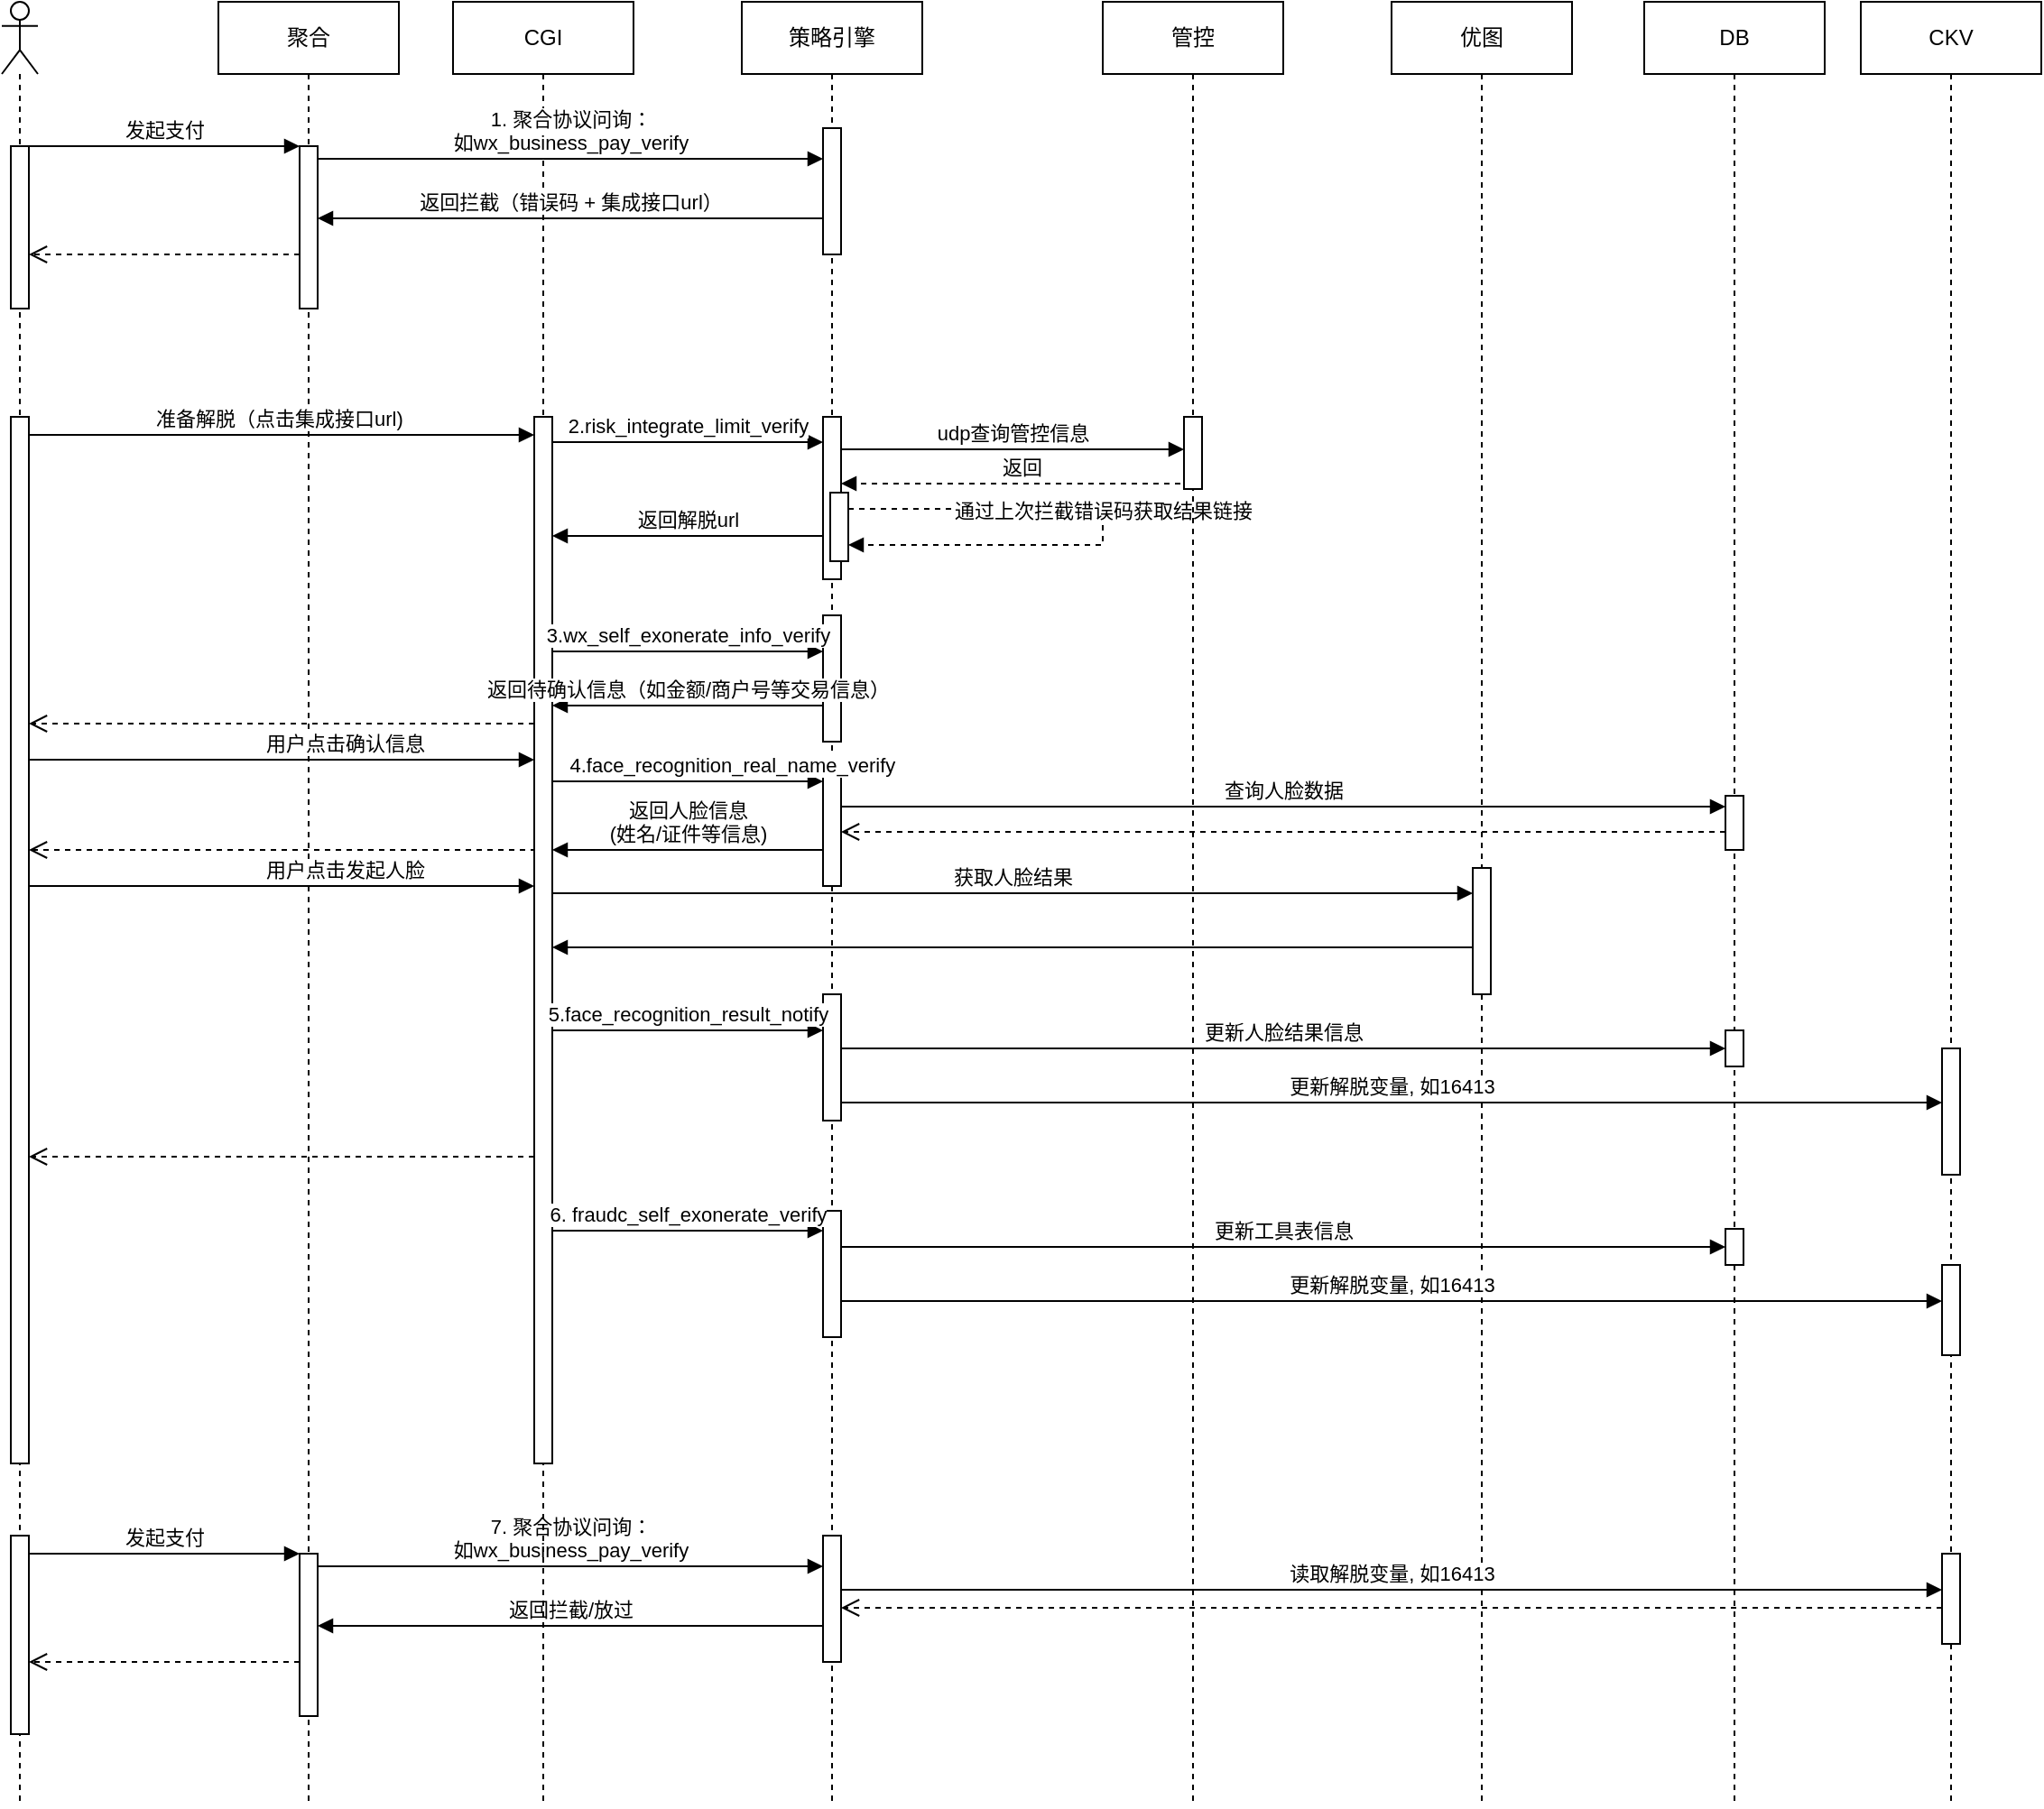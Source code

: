<mxfile version="21.1.1" type="github">
  <diagram name="Page-1" id="2YBvvXClWsGukQMizWep">
    <mxGraphModel dx="2020" dy="1042" grid="1" gridSize="10" guides="1" tooltips="1" connect="1" arrows="1" fold="1" page="1" pageScale="1" pageWidth="850" pageHeight="1100" math="0" shadow="0">
      <root>
        <mxCell id="0" />
        <mxCell id="1" parent="0" />
        <mxCell id="7k-lvp4XkaIvdBZKLIx3-6" value="" style="shape=umlLifeline;perimeter=lifelinePerimeter;whiteSpace=wrap;html=1;container=1;dropTarget=0;collapsible=0;recursiveResize=0;outlineConnect=0;portConstraint=eastwest;newEdgeStyle={&quot;edgeStyle&quot;:&quot;elbowEdgeStyle&quot;,&quot;elbow&quot;:&quot;vertical&quot;,&quot;curved&quot;:0,&quot;rounded&quot;:0};participant=umlActor;" parent="1" vertex="1">
          <mxGeometry x="90" y="40" width="20" height="1000" as="geometry" />
        </mxCell>
        <mxCell id="7k-lvp4XkaIvdBZKLIx3-7" value="" style="html=1;points=[];perimeter=orthogonalPerimeter;outlineConnect=0;targetShapes=umlLifeline;portConstraint=eastwest;newEdgeStyle={&quot;edgeStyle&quot;:&quot;elbowEdgeStyle&quot;,&quot;elbow&quot;:&quot;vertical&quot;,&quot;curved&quot;:0,&quot;rounded&quot;:0};" parent="7k-lvp4XkaIvdBZKLIx3-6" vertex="1">
          <mxGeometry x="5" y="80" width="10" height="90" as="geometry" />
        </mxCell>
        <mxCell id="hi3D_tC1tFswLXesbzHT-98" value="策略引擎" style="shape=umlLifeline;perimeter=lifelinePerimeter;whiteSpace=wrap;html=1;container=0;dropTarget=0;collapsible=0;recursiveResize=0;outlineConnect=0;portConstraint=eastwest;newEdgeStyle={&quot;edgeStyle&quot;:&quot;elbowEdgeStyle&quot;,&quot;elbow&quot;:&quot;vertical&quot;,&quot;curved&quot;:0,&quot;rounded&quot;:0};" parent="1" vertex="1">
          <mxGeometry x="500" y="40" width="100" height="1000" as="geometry" />
        </mxCell>
        <mxCell id="hi3D_tC1tFswLXesbzHT-99" value="" style="html=1;points=[];perimeter=orthogonalPerimeter;outlineConnect=0;targetShapes=umlLifeline;portConstraint=eastwest;newEdgeStyle={&quot;edgeStyle&quot;:&quot;elbowEdgeStyle&quot;,&quot;elbow&quot;:&quot;vertical&quot;,&quot;curved&quot;:0,&quot;rounded&quot;:0};" parent="hi3D_tC1tFswLXesbzHT-98" vertex="1">
          <mxGeometry x="45" y="70" width="10" height="70" as="geometry" />
        </mxCell>
        <mxCell id="hi3D_tC1tFswLXesbzHT-106" value="" style="html=1;points=[];perimeter=orthogonalPerimeter;outlineConnect=0;targetShapes=umlLifeline;portConstraint=eastwest;newEdgeStyle={&quot;edgeStyle&quot;:&quot;elbowEdgeStyle&quot;,&quot;elbow&quot;:&quot;vertical&quot;,&quot;curved&quot;:0,&quot;rounded&quot;:0};" parent="hi3D_tC1tFswLXesbzHT-98" vertex="1">
          <mxGeometry x="45" y="230" width="10" height="90" as="geometry" />
        </mxCell>
        <mxCell id="hi3D_tC1tFswLXesbzHT-119" value="" style="html=1;points=[];perimeter=orthogonalPerimeter;outlineConnect=0;targetShapes=umlLifeline;portConstraint=eastwest;newEdgeStyle={&quot;edgeStyle&quot;:&quot;elbowEdgeStyle&quot;,&quot;elbow&quot;:&quot;vertical&quot;,&quot;curved&quot;:0,&quot;rounded&quot;:0};" parent="hi3D_tC1tFswLXesbzHT-98" vertex="1">
          <mxGeometry x="49" y="272" width="10" height="38" as="geometry" />
        </mxCell>
        <mxCell id="hi3D_tC1tFswLXesbzHT-120" value="通过上次拦截错误码获取结果链接" style="html=1;verticalAlign=bottom;endArrow=block;edgeStyle=elbowEdgeStyle;elbow=vertical;curved=0;rounded=0;dashed=1;" parent="hi3D_tC1tFswLXesbzHT-98" source="hi3D_tC1tFswLXesbzHT-119" target="hi3D_tC1tFswLXesbzHT-119" edge="1">
          <mxGeometry width="80" relative="1" as="geometry">
            <mxPoint x="255" y="267" as="sourcePoint" />
            <mxPoint x="65" y="277" as="targetPoint" />
            <Array as="points">
              <mxPoint x="200" y="291" />
            </Array>
          </mxGeometry>
        </mxCell>
        <mxCell id="hi3D_tC1tFswLXesbzHT-137" value="" style="html=1;points=[];perimeter=orthogonalPerimeter;outlineConnect=0;targetShapes=umlLifeline;portConstraint=eastwest;newEdgeStyle={&quot;edgeStyle&quot;:&quot;elbowEdgeStyle&quot;,&quot;elbow&quot;:&quot;vertical&quot;,&quot;curved&quot;:0,&quot;rounded&quot;:0};" parent="hi3D_tC1tFswLXesbzHT-98" vertex="1">
          <mxGeometry x="45" y="340" width="10" height="70" as="geometry" />
        </mxCell>
        <mxCell id="hi3D_tC1tFswLXesbzHT-142" value="" style="html=1;points=[];perimeter=orthogonalPerimeter;outlineConnect=0;targetShapes=umlLifeline;portConstraint=eastwest;newEdgeStyle={&quot;edgeStyle&quot;:&quot;elbowEdgeStyle&quot;,&quot;elbow&quot;:&quot;vertical&quot;,&quot;curved&quot;:0,&quot;rounded&quot;:0};" parent="hi3D_tC1tFswLXesbzHT-98" vertex="1">
          <mxGeometry x="45" y="420" width="10" height="70" as="geometry" />
        </mxCell>
        <mxCell id="hi3D_tC1tFswLXesbzHT-144" value="返回人脸信息&lt;br&gt;(姓名/证件等信息)" style="html=1;verticalAlign=bottom;endArrow=block;edgeStyle=elbowEdgeStyle;elbow=horizontal;curved=0;rounded=0;" parent="hi3D_tC1tFswLXesbzHT-98" source="hi3D_tC1tFswLXesbzHT-142" edge="1">
          <mxGeometry relative="1" as="geometry">
            <mxPoint x="40" y="470" as="sourcePoint" />
            <Array as="points">
              <mxPoint x="-55" y="470" />
              <mxPoint x="-95" y="620" />
              <mxPoint x="-315" y="430" />
            </Array>
            <mxPoint x="-105" y="470" as="targetPoint" />
          </mxGeometry>
        </mxCell>
        <mxCell id="hi3D_tC1tFswLXesbzHT-143" value="&amp;nbsp; &amp;nbsp; &amp;nbsp; &amp;nbsp; &amp;nbsp; &amp;nbsp; &amp;nbsp; &amp;nbsp; 4.face_recognition_real_name_verify" style="html=1;verticalAlign=bottom;endArrow=block;edgeStyle=elbowEdgeStyle;elbow=vertical;curved=0;rounded=0;" parent="hi3D_tC1tFswLXesbzHT-98" edge="1">
          <mxGeometry width="80" relative="1" as="geometry">
            <mxPoint x="-105" y="432" as="sourcePoint" />
            <mxPoint x="45" y="432" as="targetPoint" />
            <Array as="points">
              <mxPoint x="-20" y="432" />
              <mxPoint x="5" y="422" />
            </Array>
          </mxGeometry>
        </mxCell>
        <mxCell id="hi3D_tC1tFswLXesbzHT-151" value="" style="html=1;points=[];perimeter=orthogonalPerimeter;outlineConnect=0;targetShapes=umlLifeline;portConstraint=eastwest;newEdgeStyle={&quot;edgeStyle&quot;:&quot;elbowEdgeStyle&quot;,&quot;elbow&quot;:&quot;vertical&quot;,&quot;curved&quot;:0,&quot;rounded&quot;:0};" parent="hi3D_tC1tFswLXesbzHT-98" vertex="1">
          <mxGeometry x="45" y="550" width="10" height="70" as="geometry" />
        </mxCell>
        <mxCell id="hi3D_tC1tFswLXesbzHT-164" value="" style="html=1;points=[];perimeter=orthogonalPerimeter;outlineConnect=0;targetShapes=umlLifeline;portConstraint=eastwest;newEdgeStyle={&quot;edgeStyle&quot;:&quot;elbowEdgeStyle&quot;,&quot;elbow&quot;:&quot;vertical&quot;,&quot;curved&quot;:0,&quot;rounded&quot;:0};" parent="hi3D_tC1tFswLXesbzHT-98" vertex="1">
          <mxGeometry x="45" y="670" width="10" height="70" as="geometry" />
        </mxCell>
        <mxCell id="aM9ryv3xv72pqoxQDRHE-5" value="聚合" style="shape=umlLifeline;perimeter=lifelinePerimeter;whiteSpace=wrap;html=1;container=0;dropTarget=0;collapsible=0;recursiveResize=0;outlineConnect=0;portConstraint=eastwest;newEdgeStyle={&quot;edgeStyle&quot;:&quot;elbowEdgeStyle&quot;,&quot;elbow&quot;:&quot;vertical&quot;,&quot;curved&quot;:0,&quot;rounded&quot;:0};" parent="1" vertex="1">
          <mxGeometry x="210" y="40" width="100" height="1000" as="geometry" />
        </mxCell>
        <mxCell id="aM9ryv3xv72pqoxQDRHE-6" value="" style="html=1;points=[];perimeter=orthogonalPerimeter;outlineConnect=0;targetShapes=umlLifeline;portConstraint=eastwest;newEdgeStyle={&quot;edgeStyle&quot;:&quot;elbowEdgeStyle&quot;,&quot;elbow&quot;:&quot;vertical&quot;,&quot;curved&quot;:0,&quot;rounded&quot;:0};" parent="aM9ryv3xv72pqoxQDRHE-5" vertex="1">
          <mxGeometry x="45" y="80" width="10" height="90" as="geometry" />
        </mxCell>
        <mxCell id="hi3D_tC1tFswLXesbzHT-102" value="" style="html=1;points=[];perimeter=orthogonalPerimeter;outlineConnect=0;targetShapes=umlLifeline;portConstraint=eastwest;newEdgeStyle={&quot;edgeStyle&quot;:&quot;elbowEdgeStyle&quot;,&quot;elbow&quot;:&quot;vertical&quot;,&quot;curved&quot;:0,&quot;rounded&quot;:0};" parent="aM9ryv3xv72pqoxQDRHE-5" vertex="1">
          <mxGeometry x="-115" y="230" width="10" height="580" as="geometry" />
        </mxCell>
        <mxCell id="hi3D_tC1tFswLXesbzHT-171" value="" style="html=1;points=[];perimeter=orthogonalPerimeter;outlineConnect=0;targetShapes=umlLifeline;portConstraint=eastwest;newEdgeStyle={&quot;edgeStyle&quot;:&quot;elbowEdgeStyle&quot;,&quot;elbow&quot;:&quot;vertical&quot;,&quot;curved&quot;:0,&quot;rounded&quot;:0};" parent="aM9ryv3xv72pqoxQDRHE-5" vertex="1">
          <mxGeometry x="335" y="850" width="10" height="70" as="geometry" />
        </mxCell>
        <mxCell id="hi3D_tC1tFswLXesbzHT-172" value="" style="html=1;points=[];perimeter=orthogonalPerimeter;outlineConnect=0;targetShapes=umlLifeline;portConstraint=eastwest;newEdgeStyle={&quot;edgeStyle&quot;:&quot;elbowEdgeStyle&quot;,&quot;elbow&quot;:&quot;vertical&quot;,&quot;curved&quot;:0,&quot;rounded&quot;:0};" parent="aM9ryv3xv72pqoxQDRHE-5" vertex="1">
          <mxGeometry x="-115" y="850" width="10" height="110" as="geometry" />
        </mxCell>
        <mxCell id="hi3D_tC1tFswLXesbzHT-173" value="" style="html=1;points=[];perimeter=orthogonalPerimeter;outlineConnect=0;targetShapes=umlLifeline;portConstraint=eastwest;newEdgeStyle={&quot;edgeStyle&quot;:&quot;elbowEdgeStyle&quot;,&quot;elbow&quot;:&quot;vertical&quot;,&quot;curved&quot;:0,&quot;rounded&quot;:0};" parent="aM9ryv3xv72pqoxQDRHE-5" vertex="1">
          <mxGeometry x="45" y="860" width="10" height="90" as="geometry" />
        </mxCell>
        <mxCell id="hi3D_tC1tFswLXesbzHT-174" value="发起支付" style="html=1;verticalAlign=bottom;endArrow=block;edgeStyle=elbowEdgeStyle;elbow=horizontal;curved=0;rounded=0;" parent="aM9ryv3xv72pqoxQDRHE-5" source="hi3D_tC1tFswLXesbzHT-172" target="hi3D_tC1tFswLXesbzHT-173" edge="1">
          <mxGeometry relative="1" as="geometry">
            <mxPoint x="-15" y="870" as="sourcePoint" />
            <Array as="points">
              <mxPoint x="-30" y="860" />
            </Array>
          </mxGeometry>
        </mxCell>
        <mxCell id="hi3D_tC1tFswLXesbzHT-175" value="" style="html=1;verticalAlign=bottom;endArrow=open;dashed=1;endSize=8;edgeStyle=elbowEdgeStyle;elbow=vertical;curved=0;rounded=0;" parent="aM9ryv3xv72pqoxQDRHE-5" source="hi3D_tC1tFswLXesbzHT-173" target="hi3D_tC1tFswLXesbzHT-172" edge="1">
          <mxGeometry relative="1" as="geometry">
            <mxPoint x="-15" y="945" as="targetPoint" />
            <Array as="points">
              <mxPoint x="30" y="920" />
              <mxPoint x="-20" y="1020" />
            </Array>
          </mxGeometry>
        </mxCell>
        <mxCell id="hi3D_tC1tFswLXesbzHT-176" value="7. 聚合协议问询：&lt;br&gt;如wx_business_pay_verify" style="html=1;verticalAlign=bottom;endArrow=block;edgeStyle=elbowEdgeStyle;elbow=vertical;curved=0;rounded=0;" parent="aM9ryv3xv72pqoxQDRHE-5" target="hi3D_tC1tFswLXesbzHT-171" edge="1">
          <mxGeometry width="80" relative="1" as="geometry">
            <mxPoint x="55" y="867" as="sourcePoint" />
            <mxPoint x="300" y="867" as="targetPoint" />
          </mxGeometry>
        </mxCell>
        <mxCell id="hi3D_tC1tFswLXesbzHT-177" value="返回拦截/放过" style="html=1;verticalAlign=bottom;endArrow=block;edgeStyle=elbowEdgeStyle;elbow=horizontal;curved=0;rounded=0;" parent="aM9ryv3xv72pqoxQDRHE-5" source="hi3D_tC1tFswLXesbzHT-171" target="hi3D_tC1tFswLXesbzHT-173" edge="1">
          <mxGeometry relative="1" as="geometry">
            <mxPoint x="-95" y="870" as="sourcePoint" />
            <Array as="points">
              <mxPoint x="180" y="900" />
            </Array>
            <mxPoint x="50" y="900" as="targetPoint" />
          </mxGeometry>
        </mxCell>
        <mxCell id="aM9ryv3xv72pqoxQDRHE-7" value="发起支付" style="html=1;verticalAlign=bottom;endArrow=block;edgeStyle=elbowEdgeStyle;elbow=horizontal;curved=0;rounded=0;" parent="1" target="aM9ryv3xv72pqoxQDRHE-6" edge="1">
          <mxGeometry relative="1" as="geometry">
            <mxPoint x="105" y="120" as="sourcePoint" />
            <Array as="points">
              <mxPoint x="180" y="120" />
            </Array>
          </mxGeometry>
        </mxCell>
        <mxCell id="aM9ryv3xv72pqoxQDRHE-8" value="" style="html=1;verticalAlign=bottom;endArrow=open;dashed=1;endSize=8;edgeStyle=elbowEdgeStyle;elbow=vertical;curved=0;rounded=0;" parent="1" source="aM9ryv3xv72pqoxQDRHE-6" edge="1">
          <mxGeometry relative="1" as="geometry">
            <mxPoint x="105" y="180" as="targetPoint" />
            <Array as="points">
              <mxPoint x="240" y="180" />
              <mxPoint x="190" y="280" />
            </Array>
          </mxGeometry>
        </mxCell>
        <mxCell id="hi3D_tC1tFswLXesbzHT-90" value="CGI" style="shape=umlLifeline;perimeter=lifelinePerimeter;whiteSpace=wrap;html=1;container=0;dropTarget=0;collapsible=0;recursiveResize=0;outlineConnect=0;portConstraint=eastwest;newEdgeStyle={&quot;edgeStyle&quot;:&quot;elbowEdgeStyle&quot;,&quot;elbow&quot;:&quot;vertical&quot;,&quot;curved&quot;:0,&quot;rounded&quot;:0};" parent="1" vertex="1">
          <mxGeometry x="340" y="40" width="100" height="1000" as="geometry" />
        </mxCell>
        <mxCell id="hi3D_tC1tFswLXesbzHT-103" value="" style="html=1;points=[];perimeter=orthogonalPerimeter;outlineConnect=0;targetShapes=umlLifeline;portConstraint=eastwest;newEdgeStyle={&quot;edgeStyle&quot;:&quot;elbowEdgeStyle&quot;,&quot;elbow&quot;:&quot;vertical&quot;,&quot;curved&quot;:0,&quot;rounded&quot;:0};" parent="hi3D_tC1tFswLXesbzHT-90" vertex="1">
          <mxGeometry x="45" y="230" width="10" height="580" as="geometry" />
        </mxCell>
        <mxCell id="hi3D_tC1tFswLXesbzHT-100" value="1. 聚合协议问询：&lt;br&gt;如wx_business_pay_verify" style="html=1;verticalAlign=bottom;endArrow=block;edgeStyle=elbowEdgeStyle;elbow=vertical;curved=0;rounded=0;" parent="1" target="hi3D_tC1tFswLXesbzHT-99" edge="1">
          <mxGeometry width="80" relative="1" as="geometry">
            <mxPoint x="265" y="127" as="sourcePoint" />
            <mxPoint x="510" y="127" as="targetPoint" />
          </mxGeometry>
        </mxCell>
        <mxCell id="hi3D_tC1tFswLXesbzHT-101" value="返回拦截（错误码 + 集成接口url）" style="html=1;verticalAlign=bottom;endArrow=block;edgeStyle=elbowEdgeStyle;elbow=horizontal;curved=0;rounded=0;" parent="1" source="hi3D_tC1tFswLXesbzHT-99" target="aM9ryv3xv72pqoxQDRHE-6" edge="1">
          <mxGeometry relative="1" as="geometry">
            <mxPoint x="115" y="130" as="sourcePoint" />
            <Array as="points">
              <mxPoint x="390" y="160" />
            </Array>
            <mxPoint x="270" y="160" as="targetPoint" />
          </mxGeometry>
        </mxCell>
        <mxCell id="hi3D_tC1tFswLXesbzHT-104" value="准备解脱（点击集成接口url)&amp;nbsp;" style="html=1;verticalAlign=bottom;endArrow=block;edgeStyle=elbowEdgeStyle;elbow=horizontal;curved=0;rounded=0;" parent="1" source="hi3D_tC1tFswLXesbzHT-102" target="hi3D_tC1tFswLXesbzHT-103" edge="1">
          <mxGeometry relative="1" as="geometry">
            <mxPoint x="195" y="290" as="sourcePoint" />
            <Array as="points">
              <mxPoint x="180" y="280" />
            </Array>
          </mxGeometry>
        </mxCell>
        <mxCell id="hi3D_tC1tFswLXesbzHT-105" value="" style="html=1;verticalAlign=bottom;endArrow=open;dashed=1;endSize=8;edgeStyle=elbowEdgeStyle;elbow=vertical;curved=0;rounded=0;" parent="1" target="hi3D_tC1tFswLXesbzHT-102" edge="1">
          <mxGeometry relative="1" as="geometry">
            <mxPoint x="110" y="490" as="targetPoint" />
            <Array as="points">
              <mxPoint x="270" y="510" />
              <mxPoint x="200" y="570" />
              <mxPoint x="250" y="440" />
              <mxPoint x="270" y="350" />
              <mxPoint x="260" y="490" />
              <mxPoint x="190" y="483" />
            </Array>
            <mxPoint x="385" y="353" as="sourcePoint" />
          </mxGeometry>
        </mxCell>
        <mxCell id="hi3D_tC1tFswLXesbzHT-109" value="返回解脱url" style="html=1;verticalAlign=bottom;endArrow=block;edgeStyle=elbowEdgeStyle;elbow=horizontal;curved=0;rounded=0;" parent="1" source="hi3D_tC1tFswLXesbzHT-106" edge="1">
          <mxGeometry relative="1" as="geometry">
            <mxPoint x="530" y="336" as="sourcePoint" />
            <Array as="points">
              <mxPoint x="450" y="336" />
              <mxPoint x="410" y="486" />
              <mxPoint x="190" y="296" />
            </Array>
            <mxPoint x="395" y="336" as="targetPoint" />
          </mxGeometry>
        </mxCell>
        <mxCell id="hi3D_tC1tFswLXesbzHT-111" value="2.risk_integrate_limit_verify" style="html=1;verticalAlign=bottom;endArrow=block;edgeStyle=elbowEdgeStyle;elbow=vertical;curved=0;rounded=0;" parent="1" target="hi3D_tC1tFswLXesbzHT-106" edge="1">
          <mxGeometry width="80" relative="1" as="geometry">
            <mxPoint x="395" y="284" as="sourcePoint" />
            <mxPoint x="540" y="284" as="targetPoint" />
            <Array as="points">
              <mxPoint x="510" y="284" />
            </Array>
          </mxGeometry>
        </mxCell>
        <mxCell id="hi3D_tC1tFswLXesbzHT-112" value="管控" style="shape=umlLifeline;perimeter=lifelinePerimeter;whiteSpace=wrap;html=1;container=0;dropTarget=0;collapsible=0;recursiveResize=0;outlineConnect=0;portConstraint=eastwest;newEdgeStyle={&quot;edgeStyle&quot;:&quot;elbowEdgeStyle&quot;,&quot;elbow&quot;:&quot;vertical&quot;,&quot;curved&quot;:0,&quot;rounded&quot;:0};" parent="1" vertex="1">
          <mxGeometry x="700" y="40" width="100" height="1000" as="geometry" />
        </mxCell>
        <mxCell id="hi3D_tC1tFswLXesbzHT-114" value="" style="html=1;points=[];perimeter=orthogonalPerimeter;outlineConnect=0;targetShapes=umlLifeline;portConstraint=eastwest;newEdgeStyle={&quot;edgeStyle&quot;:&quot;elbowEdgeStyle&quot;,&quot;elbow&quot;:&quot;vertical&quot;,&quot;curved&quot;:0,&quot;rounded&quot;:0};" parent="hi3D_tC1tFswLXesbzHT-112" vertex="1">
          <mxGeometry x="45" y="230" width="10" height="40" as="geometry" />
        </mxCell>
        <mxCell id="hi3D_tC1tFswLXesbzHT-115" value="udp查询管控信息" style="html=1;verticalAlign=bottom;endArrow=block;edgeStyle=elbowEdgeStyle;elbow=vertical;curved=0;rounded=0;" parent="1" edge="1">
          <mxGeometry width="80" relative="1" as="geometry">
            <mxPoint x="555" y="288" as="sourcePoint" />
            <mxPoint x="745" y="288" as="targetPoint" />
          </mxGeometry>
        </mxCell>
        <mxCell id="hi3D_tC1tFswLXesbzHT-116" value="返回" style="html=1;verticalAlign=bottom;endArrow=block;edgeStyle=elbowEdgeStyle;elbow=vertical;curved=0;rounded=0;dashed=1;" parent="1" target="hi3D_tC1tFswLXesbzHT-106" edge="1">
          <mxGeometry width="80" relative="1" as="geometry">
            <mxPoint x="745" y="297" as="sourcePoint" />
            <mxPoint x="555" y="297" as="targetPoint" />
            <Array as="points">
              <mxPoint x="750" y="307" />
            </Array>
          </mxGeometry>
        </mxCell>
        <mxCell id="hi3D_tC1tFswLXesbzHT-117" value="优图" style="shape=umlLifeline;perimeter=lifelinePerimeter;whiteSpace=wrap;html=1;container=0;dropTarget=0;collapsible=0;recursiveResize=0;outlineConnect=0;portConstraint=eastwest;newEdgeStyle={&quot;edgeStyle&quot;:&quot;elbowEdgeStyle&quot;,&quot;elbow&quot;:&quot;vertical&quot;,&quot;curved&quot;:0,&quot;rounded&quot;:0};" parent="1" vertex="1">
          <mxGeometry x="860" y="40" width="100" height="1000" as="geometry" />
        </mxCell>
        <mxCell id="hi3D_tC1tFswLXesbzHT-146" value="" style="html=1;points=[];perimeter=orthogonalPerimeter;outlineConnect=0;targetShapes=umlLifeline;portConstraint=eastwest;newEdgeStyle={&quot;edgeStyle&quot;:&quot;elbowEdgeStyle&quot;,&quot;elbow&quot;:&quot;vertical&quot;,&quot;curved&quot;:0,&quot;rounded&quot;:0};" parent="hi3D_tC1tFswLXesbzHT-117" vertex="1">
          <mxGeometry x="45" y="480" width="10" height="70" as="geometry" />
        </mxCell>
        <mxCell id="hi3D_tC1tFswLXesbzHT-138" value="3.wx_self_exonerate_info_verify&lt;br&gt;" style="html=1;verticalAlign=bottom;endArrow=block;edgeStyle=elbowEdgeStyle;elbow=vertical;curved=0;rounded=0;" parent="1" source="hi3D_tC1tFswLXesbzHT-103" target="hi3D_tC1tFswLXesbzHT-137" edge="1">
          <mxGeometry width="80" relative="1" as="geometry">
            <mxPoint x="390" y="390" as="sourcePoint" />
            <mxPoint x="540" y="390" as="targetPoint" />
            <Array as="points">
              <mxPoint x="480" y="400" />
              <mxPoint x="505" y="390" />
            </Array>
          </mxGeometry>
        </mxCell>
        <mxCell id="hi3D_tC1tFswLXesbzHT-139" value="用户点击发起人脸" style="html=1;verticalAlign=bottom;endArrow=block;edgeStyle=elbowEdgeStyle;elbow=vertical;curved=0;rounded=0;" parent="1" edge="1">
          <mxGeometry x="0.25" relative="1" as="geometry">
            <mxPoint x="105" y="530" as="sourcePoint" />
            <Array as="points">
              <mxPoint x="270" y="530" />
              <mxPoint x="300" y="600" />
              <mxPoint x="185" y="390" />
            </Array>
            <mxPoint x="385" y="530" as="targetPoint" />
            <mxPoint as="offset" />
          </mxGeometry>
        </mxCell>
        <mxCell id="hi3D_tC1tFswLXesbzHT-140" value="返回待确认信息（如金额/商户号等交易信息）" style="html=1;verticalAlign=bottom;endArrow=block;edgeStyle=elbowEdgeStyle;elbow=horizontal;curved=0;rounded=0;" parent="1" source="hi3D_tC1tFswLXesbzHT-137" target="hi3D_tC1tFswLXesbzHT-103" edge="1">
          <mxGeometry relative="1" as="geometry">
            <mxPoint x="540" y="430" as="sourcePoint" />
            <Array as="points">
              <mxPoint x="445" y="430" />
              <mxPoint x="405" y="580" />
              <mxPoint x="185" y="390" />
            </Array>
            <mxPoint x="400" y="430" as="targetPoint" />
            <mxPoint as="offset" />
          </mxGeometry>
        </mxCell>
        <mxCell id="hi3D_tC1tFswLXesbzHT-145" value="获取人脸结果" style="html=1;verticalAlign=bottom;endArrow=block;edgeStyle=elbowEdgeStyle;elbow=vertical;curved=0;rounded=0;" parent="1" target="hi3D_tC1tFswLXesbzHT-146" edge="1">
          <mxGeometry width="80" relative="1" as="geometry">
            <mxPoint x="395" y="534" as="sourcePoint" />
            <mxPoint x="905" y="519" as="targetPoint" />
            <Array as="points">
              <mxPoint x="910" y="534" />
            </Array>
          </mxGeometry>
        </mxCell>
        <mxCell id="hi3D_tC1tFswLXesbzHT-147" value="" style="html=1;verticalAlign=bottom;endArrow=block;edgeStyle=elbowEdgeStyle;elbow=horizontal;curved=0;rounded=0;" parent="1" edge="1">
          <mxGeometry relative="1" as="geometry">
            <mxPoint x="905" y="564" as="sourcePoint" />
            <Array as="points">
              <mxPoint x="455" y="564" />
              <mxPoint x="415" y="714" />
              <mxPoint x="195" y="524" />
            </Array>
            <mxPoint x="395.0" y="564" as="targetPoint" />
          </mxGeometry>
        </mxCell>
        <mxCell id="hi3D_tC1tFswLXesbzHT-152" value="5.face_recognition_result_notify" style="html=1;verticalAlign=bottom;endArrow=block;edgeStyle=elbowEdgeStyle;elbow=vertical;curved=0;rounded=0;" parent="1" source="hi3D_tC1tFswLXesbzHT-103" target="hi3D_tC1tFswLXesbzHT-151" edge="1">
          <mxGeometry width="80" relative="1" as="geometry">
            <mxPoint x="400" y="610" as="sourcePoint" />
            <mxPoint x="540" y="610" as="targetPoint" />
            <Array as="points">
              <mxPoint x="485" y="610" />
              <mxPoint x="510" y="600" />
            </Array>
          </mxGeometry>
        </mxCell>
        <mxCell id="hi3D_tC1tFswLXesbzHT-153" value="DB" style="shape=umlLifeline;perimeter=lifelinePerimeter;whiteSpace=wrap;html=1;container=0;dropTarget=0;collapsible=0;recursiveResize=0;outlineConnect=0;portConstraint=eastwest;newEdgeStyle={&quot;edgeStyle&quot;:&quot;elbowEdgeStyle&quot;,&quot;elbow&quot;:&quot;vertical&quot;,&quot;curved&quot;:0,&quot;rounded&quot;:0};" parent="1" vertex="1">
          <mxGeometry x="1000" y="40" width="100" height="1000" as="geometry" />
        </mxCell>
        <mxCell id="hi3D_tC1tFswLXesbzHT-154" value="" style="html=1;points=[];perimeter=orthogonalPerimeter;outlineConnect=0;targetShapes=umlLifeline;portConstraint=eastwest;newEdgeStyle={&quot;edgeStyle&quot;:&quot;elbowEdgeStyle&quot;,&quot;elbow&quot;:&quot;vertical&quot;,&quot;curved&quot;:0,&quot;rounded&quot;:0};" parent="hi3D_tC1tFswLXesbzHT-153" vertex="1">
          <mxGeometry x="45" y="570" width="10" height="20" as="geometry" />
        </mxCell>
        <mxCell id="hi3D_tC1tFswLXesbzHT-158" value="" style="html=1;points=[];perimeter=orthogonalPerimeter;outlineConnect=0;targetShapes=umlLifeline;portConstraint=eastwest;newEdgeStyle={&quot;edgeStyle&quot;:&quot;elbowEdgeStyle&quot;,&quot;elbow&quot;:&quot;vertical&quot;,&quot;curved&quot;:0,&quot;rounded&quot;:0};" parent="hi3D_tC1tFswLXesbzHT-153" vertex="1">
          <mxGeometry x="45" y="440" width="10" height="30" as="geometry" />
        </mxCell>
        <mxCell id="hi3D_tC1tFswLXesbzHT-167" value="" style="html=1;points=[];perimeter=orthogonalPerimeter;outlineConnect=0;targetShapes=umlLifeline;portConstraint=eastwest;newEdgeStyle={&quot;edgeStyle&quot;:&quot;elbowEdgeStyle&quot;,&quot;elbow&quot;:&quot;vertical&quot;,&quot;curved&quot;:0,&quot;rounded&quot;:0};" parent="hi3D_tC1tFswLXesbzHT-153" vertex="1">
          <mxGeometry x="45" y="680" width="10" height="20" as="geometry" />
        </mxCell>
        <mxCell id="hi3D_tC1tFswLXesbzHT-155" value="CKV" style="shape=umlLifeline;perimeter=lifelinePerimeter;whiteSpace=wrap;html=1;container=0;dropTarget=0;collapsible=0;recursiveResize=0;outlineConnect=0;portConstraint=eastwest;newEdgeStyle={&quot;edgeStyle&quot;:&quot;elbowEdgeStyle&quot;,&quot;elbow&quot;:&quot;vertical&quot;,&quot;curved&quot;:0,&quot;rounded&quot;:0};" parent="1" vertex="1">
          <mxGeometry x="1120" y="40" width="100" height="1000" as="geometry" />
        </mxCell>
        <mxCell id="hi3D_tC1tFswLXesbzHT-156" value="" style="html=1;points=[];perimeter=orthogonalPerimeter;outlineConnect=0;targetShapes=umlLifeline;portConstraint=eastwest;newEdgeStyle={&quot;edgeStyle&quot;:&quot;elbowEdgeStyle&quot;,&quot;elbow&quot;:&quot;vertical&quot;,&quot;curved&quot;:0,&quot;rounded&quot;:0};" parent="hi3D_tC1tFswLXesbzHT-155" vertex="1">
          <mxGeometry x="45" y="580" width="10" height="70" as="geometry" />
        </mxCell>
        <mxCell id="hi3D_tC1tFswLXesbzHT-168" value="" style="html=1;points=[];perimeter=orthogonalPerimeter;outlineConnect=0;targetShapes=umlLifeline;portConstraint=eastwest;newEdgeStyle={&quot;edgeStyle&quot;:&quot;elbowEdgeStyle&quot;,&quot;elbow&quot;:&quot;vertical&quot;,&quot;curved&quot;:0,&quot;rounded&quot;:0};" parent="hi3D_tC1tFswLXesbzHT-155" vertex="1">
          <mxGeometry x="45" y="700" width="10" height="50" as="geometry" />
        </mxCell>
        <mxCell id="hi3D_tC1tFswLXesbzHT-178" value="" style="html=1;points=[];perimeter=orthogonalPerimeter;outlineConnect=0;targetShapes=umlLifeline;portConstraint=eastwest;newEdgeStyle={&quot;edgeStyle&quot;:&quot;elbowEdgeStyle&quot;,&quot;elbow&quot;:&quot;vertical&quot;,&quot;curved&quot;:0,&quot;rounded&quot;:0};" parent="hi3D_tC1tFswLXesbzHT-155" vertex="1">
          <mxGeometry x="45" y="860" width="10" height="50" as="geometry" />
        </mxCell>
        <mxCell id="hi3D_tC1tFswLXesbzHT-159" value="查询人脸数据" style="html=1;verticalAlign=bottom;endArrow=block;edgeStyle=elbowEdgeStyle;elbow=vertical;curved=0;rounded=0;" parent="1" source="hi3D_tC1tFswLXesbzHT-142" target="hi3D_tC1tFswLXesbzHT-158" edge="1">
          <mxGeometry width="80" relative="1" as="geometry">
            <mxPoint x="560" y="486" as="sourcePoint" />
            <mxPoint x="745" y="486" as="targetPoint" />
            <Array as="points">
              <mxPoint x="645" y="486" />
              <mxPoint x="670" y="476" />
            </Array>
          </mxGeometry>
        </mxCell>
        <mxCell id="hi3D_tC1tFswLXesbzHT-160" value="" style="html=1;verticalAlign=bottom;endArrow=open;dashed=1;endSize=8;edgeStyle=elbowEdgeStyle;elbow=vertical;curved=0;rounded=0;" parent="1" source="hi3D_tC1tFswLXesbzHT-158" target="hi3D_tC1tFswLXesbzHT-142" edge="1">
          <mxGeometry relative="1" as="geometry">
            <mxPoint x="570" y="500" as="targetPoint" />
            <Array as="points">
              <mxPoint x="1040" y="500" />
              <mxPoint x="725" y="640" />
              <mxPoint x="655" y="633" />
            </Array>
            <mxPoint x="850" y="503" as="sourcePoint" />
          </mxGeometry>
        </mxCell>
        <mxCell id="hi3D_tC1tFswLXesbzHT-161" value="更新人脸结果信息" style="html=1;verticalAlign=bottom;endArrow=block;edgeStyle=elbowEdgeStyle;elbow=vertical;curved=0;rounded=0;" parent="1" source="hi3D_tC1tFswLXesbzHT-151" target="hi3D_tC1tFswLXesbzHT-154" edge="1">
          <mxGeometry width="80" relative="1" as="geometry">
            <mxPoint x="560" y="620" as="sourcePoint" />
            <mxPoint x="1050" y="620" as="targetPoint" />
            <Array as="points">
              <mxPoint x="650" y="620" />
              <mxPoint x="675" y="610" />
            </Array>
          </mxGeometry>
        </mxCell>
        <mxCell id="hi3D_tC1tFswLXesbzHT-162" value="更新解脱变量, 如16413" style="html=1;verticalAlign=bottom;endArrow=block;edgeStyle=elbowEdgeStyle;elbow=vertical;curved=0;rounded=0;" parent="1" source="hi3D_tC1tFswLXesbzHT-151" target="hi3D_tC1tFswLXesbzHT-156" edge="1">
          <mxGeometry width="80" relative="1" as="geometry">
            <mxPoint x="565" y="630" as="sourcePoint" />
            <mxPoint x="1055" y="630" as="targetPoint" />
            <Array as="points">
              <mxPoint x="1100" y="650" />
              <mxPoint x="660" y="630" />
              <mxPoint x="685" y="620" />
            </Array>
          </mxGeometry>
        </mxCell>
        <mxCell id="hi3D_tC1tFswLXesbzHT-163" value="" style="html=1;verticalAlign=bottom;endArrow=open;dashed=1;endSize=8;edgeStyle=elbowEdgeStyle;elbow=vertical;curved=0;rounded=0;" parent="1" source="hi3D_tC1tFswLXesbzHT-103" target="hi3D_tC1tFswLXesbzHT-102" edge="1">
          <mxGeometry relative="1" as="geometry">
            <mxPoint x="100" y="670" as="targetPoint" />
            <Array as="points">
              <mxPoint x="270" y="680" />
              <mxPoint x="280" y="690" />
              <mxPoint x="390" y="670" />
              <mxPoint x="255" y="810" />
              <mxPoint x="185" y="803" />
            </Array>
            <mxPoint x="380" y="673" as="sourcePoint" />
          </mxGeometry>
        </mxCell>
        <mxCell id="hi3D_tC1tFswLXesbzHT-165" value="6.&amp;nbsp;fraudc_self_exonerate_verify" style="html=1;verticalAlign=bottom;endArrow=block;edgeStyle=elbowEdgeStyle;elbow=vertical;curved=0;rounded=0;" parent="1" edge="1">
          <mxGeometry width="80" relative="1" as="geometry">
            <mxPoint x="395.0" y="721" as="sourcePoint" />
            <mxPoint x="545.0" y="721" as="targetPoint" />
            <Array as="points">
              <mxPoint x="495" y="721" />
              <mxPoint x="520" y="711" />
            </Array>
          </mxGeometry>
        </mxCell>
        <mxCell id="hi3D_tC1tFswLXesbzHT-169" value="更新工具表信息" style="html=1;verticalAlign=bottom;endArrow=block;edgeStyle=elbowEdgeStyle;elbow=vertical;curved=0;rounded=0;" parent="1" source="hi3D_tC1tFswLXesbzHT-164" target="hi3D_tC1tFswLXesbzHT-167" edge="1">
          <mxGeometry width="80" relative="1" as="geometry">
            <mxPoint x="565" y="630" as="sourcePoint" />
            <mxPoint x="1060" y="630" as="targetPoint" />
            <Array as="points">
              <mxPoint x="800" y="730" />
              <mxPoint x="660" y="630" />
              <mxPoint x="685" y="620" />
            </Array>
          </mxGeometry>
        </mxCell>
        <mxCell id="hi3D_tC1tFswLXesbzHT-170" value="更新解脱变量, 如16413" style="html=1;verticalAlign=bottom;endArrow=block;edgeStyle=elbowEdgeStyle;elbow=vertical;curved=0;rounded=0;" parent="1" source="hi3D_tC1tFswLXesbzHT-164" target="hi3D_tC1tFswLXesbzHT-168" edge="1">
          <mxGeometry width="80" relative="1" as="geometry">
            <mxPoint x="565" y="660" as="sourcePoint" />
            <mxPoint x="1065" y="640" as="targetPoint" />
            <Array as="points">
              <mxPoint x="850" y="760" />
              <mxPoint x="670" y="640" />
              <mxPoint x="695" y="630" />
            </Array>
          </mxGeometry>
        </mxCell>
        <mxCell id="hi3D_tC1tFswLXesbzHT-179" value="读取解脱变量, 如16413" style="html=1;verticalAlign=bottom;endArrow=block;edgeStyle=elbowEdgeStyle;elbow=vertical;curved=0;rounded=0;" parent="1" source="hi3D_tC1tFswLXesbzHT-171" target="hi3D_tC1tFswLXesbzHT-178" edge="1">
          <mxGeometry width="80" relative="1" as="geometry">
            <mxPoint x="565" y="770" as="sourcePoint" />
            <mxPoint x="1175" y="770" as="targetPoint" />
            <Array as="points">
              <mxPoint x="870" y="920" />
              <mxPoint x="680" y="650" />
              <mxPoint x="705" y="640" />
            </Array>
          </mxGeometry>
        </mxCell>
        <mxCell id="hi3D_tC1tFswLXesbzHT-180" value="" style="html=1;verticalAlign=bottom;endArrow=open;dashed=1;endSize=8;edgeStyle=elbowEdgeStyle;elbow=vertical;curved=0;rounded=0;" parent="1" source="hi3D_tC1tFswLXesbzHT-178" target="hi3D_tC1tFswLXesbzHT-171" edge="1">
          <mxGeometry relative="1" as="geometry">
            <mxPoint x="660" y="960" as="targetPoint" />
            <Array as="points">
              <mxPoint x="920" y="930" />
              <mxPoint x="400" y="680" />
              <mxPoint x="265" y="820" />
              <mxPoint x="195" y="813" />
            </Array>
            <mxPoint x="395" y="700" as="sourcePoint" />
          </mxGeometry>
        </mxCell>
        <mxCell id="7k-lvp4XkaIvdBZKLIx3-1" value="" style="html=1;verticalAlign=bottom;endArrow=open;dashed=1;endSize=8;edgeStyle=elbowEdgeStyle;elbow=vertical;curved=0;rounded=0;" parent="1" target="hi3D_tC1tFswLXesbzHT-102" edge="1">
          <mxGeometry relative="1" as="geometry">
            <mxPoint x="110" y="440" as="targetPoint" />
            <Array as="points">
              <mxPoint x="275" y="440" />
              <mxPoint x="205" y="500" />
              <mxPoint x="255" y="370" />
              <mxPoint x="275" y="280" />
              <mxPoint x="265" y="420" />
              <mxPoint x="195" y="413" />
            </Array>
            <mxPoint x="385" y="440" as="sourcePoint" />
          </mxGeometry>
        </mxCell>
        <mxCell id="7k-lvp4XkaIvdBZKLIx3-2" value="用户点击确认信息" style="html=1;verticalAlign=bottom;endArrow=block;edgeStyle=elbowEdgeStyle;elbow=horizontal;curved=0;rounded=0;" parent="1" source="hi3D_tC1tFswLXesbzHT-102" target="hi3D_tC1tFswLXesbzHT-103" edge="1">
          <mxGeometry x="0.25" relative="1" as="geometry">
            <mxPoint x="115" y="540" as="sourcePoint" />
            <Array as="points">
              <mxPoint x="290" y="460" />
              <mxPoint x="310" y="610" />
              <mxPoint x="195" y="400" />
            </Array>
            <mxPoint x="395" y="540" as="targetPoint" />
            <mxPoint as="offset" />
          </mxGeometry>
        </mxCell>
      </root>
    </mxGraphModel>
  </diagram>
</mxfile>
